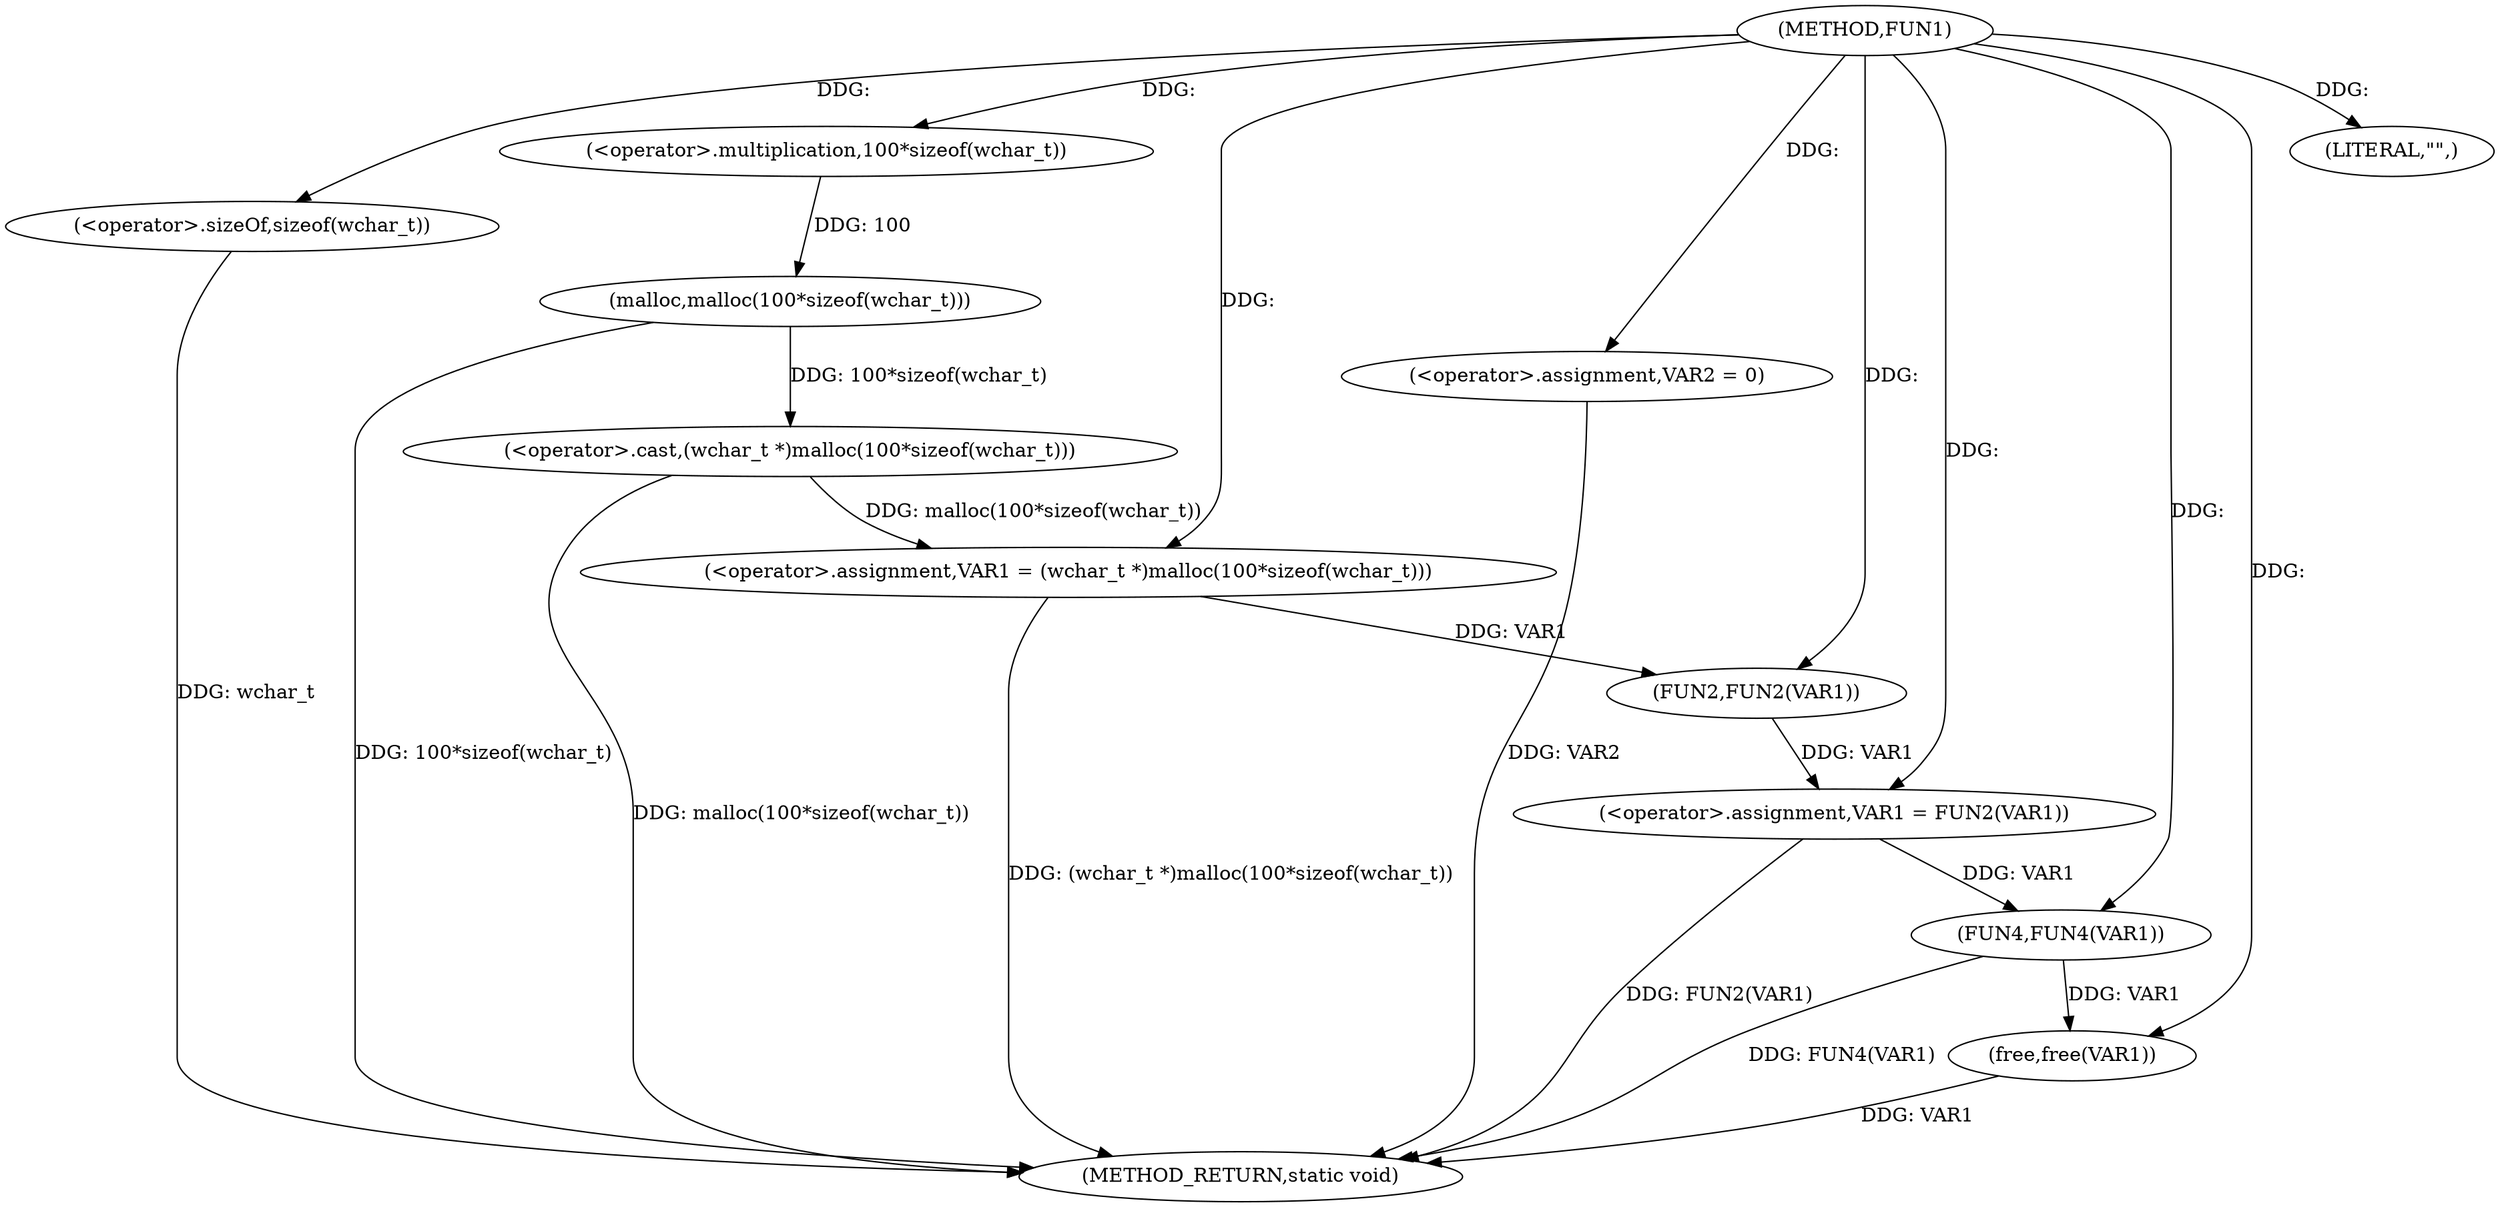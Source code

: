 digraph FUN1 {  
"1000100" [label = "(METHOD,FUN1)" ]
"1000125" [label = "(METHOD_RETURN,static void)" ]
"1000103" [label = "(<operator>.assignment,VAR1 = (wchar_t *)malloc(100*sizeof(wchar_t)))" ]
"1000105" [label = "(<operator>.cast,(wchar_t *)malloc(100*sizeof(wchar_t)))" ]
"1000107" [label = "(malloc,malloc(100*sizeof(wchar_t)))" ]
"1000108" [label = "(<operator>.multiplication,100*sizeof(wchar_t))" ]
"1000110" [label = "(<operator>.sizeOf,sizeof(wchar_t))" ]
"1000112" [label = "(<operator>.assignment,VAR2 = 0)" ]
"1000115" [label = "(<operator>.assignment,VAR1 = FUN2(VAR1))" ]
"1000117" [label = "(FUN2,FUN2(VAR1))" ]
"1000120" [label = "(LITERAL,\"\",)" ]
"1000121" [label = "(FUN4,FUN4(VAR1))" ]
"1000123" [label = "(free,free(VAR1))" ]
  "1000115" -> "1000125"  [ label = "DDG: FUN2(VAR1)"] 
  "1000107" -> "1000125"  [ label = "DDG: 100*sizeof(wchar_t)"] 
  "1000105" -> "1000125"  [ label = "DDG: malloc(100*sizeof(wchar_t))"] 
  "1000103" -> "1000125"  [ label = "DDG: (wchar_t *)malloc(100*sizeof(wchar_t))"] 
  "1000110" -> "1000125"  [ label = "DDG: wchar_t"] 
  "1000123" -> "1000125"  [ label = "DDG: VAR1"] 
  "1000121" -> "1000125"  [ label = "DDG: FUN4(VAR1)"] 
  "1000112" -> "1000125"  [ label = "DDG: VAR2"] 
  "1000105" -> "1000103"  [ label = "DDG: malloc(100*sizeof(wchar_t))"] 
  "1000100" -> "1000103"  [ label = "DDG: "] 
  "1000107" -> "1000105"  [ label = "DDG: 100*sizeof(wchar_t)"] 
  "1000108" -> "1000107"  [ label = "DDG: 100"] 
  "1000100" -> "1000108"  [ label = "DDG: "] 
  "1000100" -> "1000110"  [ label = "DDG: "] 
  "1000100" -> "1000112"  [ label = "DDG: "] 
  "1000117" -> "1000115"  [ label = "DDG: VAR1"] 
  "1000100" -> "1000115"  [ label = "DDG: "] 
  "1000103" -> "1000117"  [ label = "DDG: VAR1"] 
  "1000100" -> "1000117"  [ label = "DDG: "] 
  "1000100" -> "1000120"  [ label = "DDG: "] 
  "1000115" -> "1000121"  [ label = "DDG: VAR1"] 
  "1000100" -> "1000121"  [ label = "DDG: "] 
  "1000121" -> "1000123"  [ label = "DDG: VAR1"] 
  "1000100" -> "1000123"  [ label = "DDG: "] 
}
